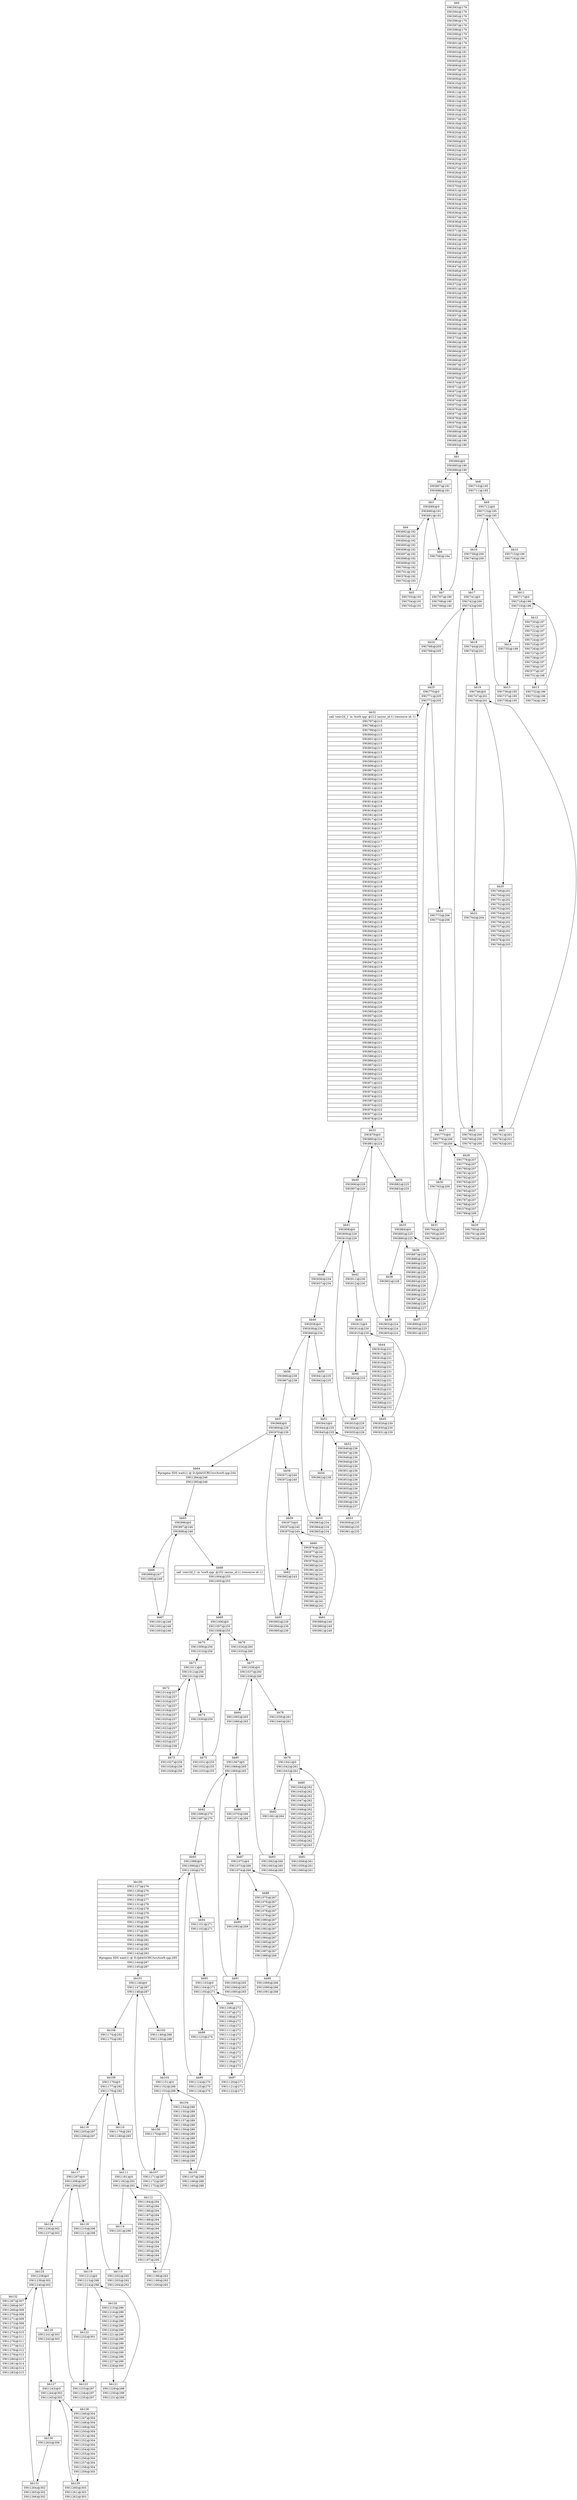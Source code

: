 digraph CDFG {
node [shape=record];
bb0 [shape=record, label = "{bb0|<x0000000002CB31E0>SW(593)@179\n|<x0000000002CB3280>SW(594)@179\n|<x0000000002CB3320>SW(595)@179\n|<x0000000002CB33C0>SW(596)@179\n|<x0000000002CB3460>SW(597)@179\n|<x0000000002CB3500>SW(598)@179\n|<x0000000002CB35A0>SW(599)@179\n|<x0000000002CB3640>SW(600)@179\n|<x0000000002CB36E0>SW(601)@179\n|<x0000000002CB3780>SW(602)@181\n|<x0000000002CB3820>SW(603)@181\n|<x0000000002CB38C0>SW(604)@181\n|<x0000000002CB3960>SW(605)@181\n|<x0000000002CB3A00>SW(606)@181\n|<x0000000002CB3AA0>SW(607)@181\n|<x0000000002CB3B40>SW(608)@181\n|<x0000000002CB3BE0>SW(609)@181\n|<x0000000002CB3C80>SW(610)@181\n|<x0000000002CB2240>SW(568)@181\n|<x0000000002CB3D20>SW(611)@181\n|<x0000000002CB3DC0>SW(612)@181\n|<x0000000002CB3E60>SW(613)@182\n|<x0000000002CB3F00>SW(614)@182\n|<x0000000002CB3FA0>SW(615)@182\n|<x0000000002CB4040>SW(616)@182\n|<x0000000002CB40E0>SW(617)@182\n|<x0000000002CB4180>SW(618)@182\n|<x0000000002CB4220>SW(619)@182\n|<x0000000002CB42C0>SW(620)@182\n|<x0000000002CB4360>SW(621)@182\n|<x0000000002CB22E0>SW(569)@182\n|<x0000000002CB4400>SW(622)@182\n|<x0000000002CB44A0>SW(623)@182\n|<x0000000002CB4540>SW(624)@183\n|<x0000000002CB45E0>SW(625)@183\n|<x0000000002CB4680>SW(626)@183\n|<x0000000002CB4720>SW(627)@183\n|<x0000000002CB47C0>SW(628)@183\n|<x0000000002CB4860>SW(629)@183\n|<x0000000002CB4900>SW(630)@183\n|<x0000000002CB2380>SW(570)@183\n|<x0000000002CB49A0>SW(631)@183\n|<x0000000002CB4A40>SW(632)@183\n|<x0000000002CB4AE0>SW(633)@184\n|<x0000000002CB4B80>SW(634)@184\n|<x0000000002CB4C20>SW(635)@184\n|<x0000000002CB4CC0>SW(636)@184\n|<x0000000002CB4D60>SW(637)@184\n|<x0000000002CB4E00>SW(638)@184\n|<x0000000002CB4EA0>SW(639)@184\n|<x0000000002CB2420>SW(571)@184\n|<x0000000002CB4F40>SW(640)@184\n|<x0000000002CB4FE0>SW(641)@184\n|<x0000000002CB5080>SW(642)@185\n|<x0000000002CB5120>SW(643)@185\n|<x0000000002CB51C0>SW(644)@185\n|<x0000000002CB5260>SW(645)@185\n|<x0000000002CB5300>SW(646)@185\n|<x0000000002CB53A0>SW(647)@185\n|<x0000000002CB5440>SW(648)@185\n|<x0000000002CB54E0>SW(649)@185\n|<x0000000002CB5580>SW(650)@185\n|<x0000000002CB24C0>SW(572)@185\n|<x0000000002CB5620>SW(651)@185\n|<x0000000002CB56C0>SW(652)@185\n|<x0000000002CB5760>SW(653)@186\n|<x0000000002CB5800>SW(654)@186\n|<x0000000002CB58A0>SW(655)@186\n|<x0000000002CB5940>SW(656)@186\n|<x0000000002CB59E0>SW(657)@186\n|<x0000000002CB5A80>SW(658)@186\n|<x0000000002CB5B20>SW(659)@186\n|<x0000000002CB5BC0>SW(660)@186\n|<x0000000002CB5C60>SW(661)@186\n|<x0000000002CB2560>SW(573)@186\n|<x0000000002CB5D00>SW(662)@186\n|<x0000000002CB5DA0>SW(663)@186\n|<x0000000002CB5E40>SW(664)@187\n|<x0000000002CB5EE0>SW(665)@187\n|<x0000000002CB5F80>SW(666)@187\n|<x0000000002CB6020>SW(667)@187\n|<x0000000002CB60C0>SW(668)@187\n|<x0000000002CB6160>SW(669)@187\n|<x0000000002CB6200>SW(670)@187\n|<x0000000002CB2600>SW(574)@187\n|<x0000000002CB62A0>SW(671)@187\n|<x0000000002CB6340>SW(672)@187\n|<x0000000002CB63E0>SW(673)@188\n|<x0000000002CB6480>SW(674)@188\n|<x0000000002CB6520>SW(675)@188\n|<x0000000002CB65C0>SW(676)@188\n|<x0000000002CB6660>SW(677)@188\n|<x0000000002CB6700>SW(678)@188\n|<x0000000002CB67A0>SW(679)@188\n|<x0000000002CB26A0>SW(575)@188\n|<x0000000002CB6840>SW(680)@188\n|<x0000000002CB68E0>SW(681)@188\n|<x0000000002CB6980>SW(682)@190\n|<x0000000002CB6A20>SW(683)@190\n}"];
bb1 [shape=record, label = "{bb1|<x0000000002CB6AC0>SW(684)@0\n|<x0000000002CB6B60>SW(685)@190\n|<x0000000002CB6C00>SW(686)@190\n}"];
bb2 [shape=record, label = "{bb2|<x0000000002CB6CA0>SW(687)@191\n|<x0000000002CB6D40>SW(688)@191\n}"];
bb3 [shape=record, label = "{bb3|<x0000000002CB6DE0>SW(689)@0\n|<x0000000002CB6E80>SW(690)@191\n|<x0000000002CB6F20>SW(691)@191\n}"];
bb4 [shape=record, label = "{bb4|<x0000000002B3B140>SW(692)@192\n|<x0000000002B3B1E0>SW(693)@192\n|<x0000000002B3B280>SW(694)@192\n|<x0000000002B3B320>SW(695)@192\n|<x0000000002B3B3C0>SW(696)@192\n|<x0000000002B3B460>SW(697)@192\n|<x0000000002B3B500>SW(698)@192\n|<x0000000002B3B5A0>SW(699)@192\n|<x0000000002B3B640>SW(700)@192\n|<x0000000002B3B6E0>SW(701)@192\n|<x0000000002CB2740>SW(576)@192\n|<x0000000002B3B780>SW(702)@193\n}"];
bb5 [shape=record, label = "{bb5|<x0000000002B3B820>SW(703)@191\n|<x0000000002B3B8C0>SW(704)@191\n|<x0000000002B3B960>SW(705)@191\n}"];
bb6 [shape=record, label = "{bb6|<x0000000002B3BA00>SW(706)@194\n}"];
bb7 [shape=record, label = "{bb7|<x0000000002B3BAA0>SW(707)@190\n|<x0000000002B3BB40>SW(708)@190\n|<x0000000002B3BBE0>SW(709)@190\n}"];
bb8 [shape=record, label = "{bb8|<x0000000002B3BC80>SW(710)@195\n|<x0000000002B3BD20>SW(711)@195\n}"];
bb9 [shape=record, label = "{bb9|<x0000000002B3BDC0>SW(712)@0\n|<x0000000002B3BE60>SW(713)@195\n|<x0000000002B3BF00>SW(714)@195\n}"];
bb10 [shape=record, label = "{bb10|<x0000000002B3BFA0>SW(715)@196\n|<x0000000002B3C040>SW(716)@196\n}"];
bb11 [shape=record, label = "{bb11|<x0000000002B3C0E0>SW(717)@0\n|<x0000000002B3C180>SW(718)@196\n|<x0000000002B3C220>SW(719)@196\n}"];
bb12 [shape=record, label = "{bb12|<x0000000002B3C2C0>SW(720)@197\n|<x0000000002B3C360>SW(721)@197\n|<x0000000002B3C400>SW(722)@197\n|<x0000000002B3C4A0>SW(723)@197\n|<x0000000002B3C540>SW(724)@197\n|<x0000000002B3C5E0>SW(725)@197\n|<x0000000002B3C680>SW(726)@197\n|<x0000000002B3C720>SW(727)@197\n|<x0000000002B3C7C0>SW(728)@197\n|<x0000000002B3C860>SW(729)@197\n|<x0000000002B3C900>SW(730)@197\n|<x0000000002CB27E0>SW(577)@197\n|<x0000000002B3C9A0>SW(731)@198\n}"];
bb13 [shape=record, label = "{bb13|<x0000000002B3CA40>SW(732)@196\n|<x0000000002B3CAE0>SW(733)@196\n|<x0000000002B3CB80>SW(734)@196\n}"];
bb14 [shape=record, label = "{bb14|<x0000000002B3CC20>SW(735)@199\n}"];
bb15 [shape=record, label = "{bb15|<x0000000002B3CCC0>SW(736)@195\n|<x0000000002B3CD60>SW(737)@195\n|<x0000000002B3CE00>SW(738)@195\n}"];
bb16 [shape=record, label = "{bb16|<x0000000002B3CEA0>SW(739)@200\n|<x0000000002B3CF40>SW(740)@200\n}"];
bb17 [shape=record, label = "{bb17|<x0000000002B3CFE0>SW(741)@0\n|<x0000000002B3D080>SW(742)@200\n|<x0000000002B3D120>SW(743)@200\n}"];
bb18 [shape=record, label = "{bb18|<x0000000002B3D1C0>SW(744)@201\n|<x0000000002B3D260>SW(745)@201\n}"];
bb19 [shape=record, label = "{bb19|<x0000000002B3D300>SW(746)@0\n|<x0000000002B3D3A0>SW(747)@201\n|<x0000000002B3D440>SW(748)@201\n}"];
bb20 [shape=record, label = "{bb20|<x0000000002B3D4E0>SW(749)@202\n|<x0000000002B3D580>SW(750)@202\n|<x0000000002B3D620>SW(751)@202\n|<x0000000002B3D6C0>SW(752)@202\n|<x0000000002B3D760>SW(753)@202\n|<x0000000002B3D800>SW(754)@202\n|<x0000000002B3D8A0>SW(755)@202\n|<x0000000002B3D940>SW(756)@202\n|<x0000000002B3D9E0>SW(757)@202\n|<x0000000002B3DA80>SW(758)@202\n|<x0000000002B3DB20>SW(759)@202\n|<x0000000002CB2880>SW(578)@202\n|<x0000000002B3DBC0>SW(760)@203\n}"];
bb21 [shape=record, label = "{bb21|<x0000000002B3DC60>SW(761)@201\n|<x0000000002B3DD00>SW(762)@201\n|<x0000000002B3DDA0>SW(763)@201\n}"];
bb22 [shape=record, label = "{bb22|<x0000000002B3DE40>SW(764)@204\n}"];
bb23 [shape=record, label = "{bb23|<x0000000002B3DEE0>SW(765)@200\n|<x0000000002B3DF80>SW(766)@200\n|<x0000000002B3E020>SW(767)@200\n}"];
bb24 [shape=record, label = "{bb24|<x0000000002B3E0C0>SW(768)@205\n|<x0000000002B3E160>SW(769)@205\n}"];
bb25 [shape=record, label = "{bb25|<x0000000002B3E200>SW(770)@0\n|<x0000000002B3E2A0>SW(771)@205\n|<x0000000002B3E340>SW(772)@205\n}"];
bb26 [shape=record, label = "{bb26|<x0000000002B3E3E0>SW(773)@206\n|<x0000000002B3E480>SW(774)@206\n}"];
bb27 [shape=record, label = "{bb27|<x0000000002B3E520>SW(775)@0\n|<x0000000002B3E5C0>SW(776)@206\n|<x0000000002B3E660>SW(777)@206\n}"];
bb28 [shape=record, label = "{bb28|<x0000000002B3E700>SW(778)@207\n|<x0000000002B3E7A0>SW(779)@207\n|<x0000000002B3E840>SW(780)@207\n|<x0000000002B3E8E0>SW(781)@207\n|<x0000000002B3E980>SW(782)@207\n|<x0000000002B3EA20>SW(783)@207\n|<x0000000002B3EAC0>SW(784)@207\n|<x0000000002B3EB60>SW(785)@207\n|<x0000000002B3EC00>SW(786)@207\n|<x0000000002B3ECA0>SW(787)@207\n|<x0000000002B3ED40>SW(788)@207\n|<x0000000002CB2920>SW(579)@207\n|<x0000000002B3EDE0>SW(789)@208\n}"];
bb29 [shape=record, label = "{bb29|<x0000000002B3EE80>SW(790)@206\n|<x0000000002B3EF20>SW(791)@206\n|<x0000000002B3EFC0>SW(792)@206\n}"];
bb30 [shape=record, label = "{bb30|<x0000000002B3F060>SW(793)@209\n}"];
bb31 [shape=record, label = "{bb31|<x0000000002B3F100>SW(794)@205\n|<x0000000002B3F1A0>SW(795)@205\n|<x0000000002B3F240>SW(796)@205\n}"];
bb32 [shape=record, label = "{bb32|<x000000000173EC50>call 'conv2d_1' in 'tsw9.cpp' @212 (async_id:1) (resource id:-1)\n|<x0000000002B3F2E0>SW(797)@215\n|<x0000000002B3F380>SW(798)@215\n|<x0000000002B3F420>SW(799)@215\n|<x0000000002B3F4C0>SW(800)@215\n|<x0000000002B3F560>SW(801)@215\n|<x0000000002B3F600>SW(802)@215\n|<x0000000002B3F6A0>SW(803)@215\n|<x0000000002B3F740>SW(804)@215\n|<x0000000002B3F7E0>SW(805)@215\n|<x0000000002CB29C0>SW(580)@215\n|<x0000000002B3F880>SW(806)@215\n|<x0000000002B3F920>SW(807)@215\n|<x0000000002B3F9C0>SW(808)@216\n|<x0000000002B3FA60>SW(809)@216\n|<x0000000002B3FB00>SW(810)@216\n|<x0000000002B3FBA0>SW(811)@216\n|<x0000000002B3FC40>SW(812)@216\n|<x0000000002B3FCE0>SW(813)@216\n|<x0000000002B3FD80>SW(814)@216\n|<x0000000002B3FE20>SW(815)@216\n|<x0000000002B3FEC0>SW(816)@216\n|<x0000000002CB2A60>SW(581)@216\n|<x0000000002B3FF60>SW(817)@216\n|<x0000000002B40000>SW(818)@216\n|<x0000000002B400A0>SW(819)@217\n|<x0000000002B40140>SW(820)@217\n|<x0000000002B401E0>SW(821)@217\n|<x0000000002B40280>SW(822)@217\n|<x0000000002B40320>SW(823)@217\n|<x0000000002B403C0>SW(824)@217\n|<x0000000002B40460>SW(825)@217\n|<x0000000002B40500>SW(826)@217\n|<x0000000002B405A0>SW(827)@217\n|<x0000000002CB2B00>SW(582)@217\n|<x0000000002B40640>SW(828)@217\n|<x0000000002B406E0>SW(829)@217\n|<x0000000002B40780>SW(830)@218\n|<x0000000002B40820>SW(831)@218\n|<x0000000002B408C0>SW(832)@218\n|<x0000000002B40960>SW(833)@218\n|<x0000000002B40A00>SW(834)@218\n|<x0000000002B40AA0>SW(835)@218\n|<x0000000002B40B40>SW(836)@218\n|<x0000000002B40BE0>SW(837)@218\n|<x0000000002B40C80>SW(838)@218\n|<x0000000002CB2BA0>SW(583)@218\n|<x0000000002B40D20>SW(839)@218\n|<x0000000002B40DC0>SW(840)@218\n|<x0000000002B40E60>SW(841)@219\n|<x0000000002B40F00>SW(842)@219\n|<x0000000002B40FA0>SW(843)@219\n|<x0000000002B41040>SW(844)@219\n|<x0000000002B410E0>SW(845)@219\n|<x0000000002B41180>SW(846)@219\n|<x0000000002B41220>SW(847)@219\n|<x0000000002CB2C40>SW(584)@219\n|<x0000000002B412C0>SW(848)@219\n|<x0000000002B41360>SW(849)@219\n|<x0000000002B41400>SW(850)@220\n|<x0000000002B414A0>SW(851)@220\n|<x0000000002B41540>SW(852)@220\n|<x0000000002B415E0>SW(853)@220\n|<x0000000002B41680>SW(854)@220\n|<x0000000002B41720>SW(855)@220\n|<x0000000002B417C0>SW(856)@220\n|<x0000000002CB2CE0>SW(585)@220\n|<x0000000002B41860>SW(857)@220\n|<x0000000002B41900>SW(858)@220\n|<x0000000002B419A0>SW(859)@221\n|<x0000000002B41A40>SW(860)@221\n|<x0000000002B41AE0>SW(861)@221\n|<x0000000002B41B80>SW(862)@221\n|<x0000000002B41C20>SW(863)@221\n|<x0000000002B41CC0>SW(864)@221\n|<x0000000002B41D60>SW(865)@221\n|<x0000000002CB2D80>SW(586)@221\n|<x0000000002B41E00>SW(866)@221\n|<x0000000002B41EA0>SW(867)@221\n|<x0000000002B41F40>SW(868)@222\n|<x0000000002B41FE0>SW(869)@222\n|<x0000000002B42080>SW(870)@222\n|<x0000000002B42120>SW(871)@222\n|<x0000000002B421C0>SW(872)@222\n|<x0000000002B42260>SW(873)@222\n|<x0000000002B42300>SW(874)@222\n|<x0000000002CB2E20>SW(587)@222\n|<x0000000002B423A0>SW(875)@222\n|<x0000000002B42440>SW(876)@222\n|<x0000000002B424E0>SW(877)@224\n|<x0000000002B42580>SW(878)@224\n}"];
bb33 [shape=record, label = "{bb33|<x0000000002B42620>SW(879)@0\n|<x0000000002B426C0>SW(880)@224\n|<x0000000002B42760>SW(881)@224\n}"];
bb34 [shape=record, label = "{bb34|<x0000000002B42800>SW(882)@225\n|<x0000000002B428A0>SW(883)@225\n}"];
bb35 [shape=record, label = "{bb35|<x0000000002B42940>SW(884)@0\n|<x0000000002B429E0>SW(885)@225\n|<x0000000002B42A80>SW(886)@225\n}"];
bb36 [shape=record, label = "{bb36|<x0000000002B42B20>SW(887)@226\n|<x0000000002B42BC0>SW(888)@226\n|<x0000000002B42C60>SW(889)@226\n|<x0000000002B42D00>SW(890)@226\n|<x0000000002B42DA0>SW(891)@226\n|<x0000000002B42E40>SW(892)@226\n|<x0000000002B42EE0>SW(893)@226\n|<x0000000002B42F80>SW(894)@226\n|<x0000000002B43020>SW(895)@226\n|<x0000000002B43140>SW(896)@226\n|<x0000000002B431E0>SW(897)@226\n|<x0000000002CB2EC0>SW(588)@226\n|<x0000000002B43280>SW(898)@227\n}"];
bb37 [shape=record, label = "{bb37|<x0000000002B43320>SW(899)@225\n|<x0000000002B433C0>SW(900)@225\n|<x0000000002B43460>SW(901)@225\n}"];
bb38 [shape=record, label = "{bb38|<x0000000002B43500>SW(902)@228\n}"];
bb39 [shape=record, label = "{bb39|<x0000000002B435A0>SW(903)@224\n|<x0000000002B43640>SW(904)@224\n|<x0000000002B436E0>SW(905)@224\n}"];
bb40 [shape=record, label = "{bb40|<x0000000002B43780>SW(906)@229\n|<x0000000002B43820>SW(907)@229\n}"];
bb41 [shape=record, label = "{bb41|<x0000000002B438C0>SW(908)@0\n|<x0000000002B43960>SW(909)@229\n|<x0000000002B43A00>SW(910)@229\n}"];
bb42 [shape=record, label = "{bb42|<x0000000002B43AA0>SW(911)@230\n|<x0000000002B43B40>SW(912)@230\n}"];
bb43 [shape=record, label = "{bb43|<x0000000002B43BE0>SW(913)@0\n|<x0000000002B43C80>SW(914)@230\n|<x0000000002B43D20>SW(915)@230\n}"];
bb44 [shape=record, label = "{bb44|<x0000000002B43DC0>SW(916)@231\n|<x0000000002B43E60>SW(917)@231\n|<x0000000002B43F00>SW(918)@231\n|<x0000000002B43FA0>SW(919)@231\n|<x0000000002B44040>SW(920)@231\n|<x0000000002B440E0>SW(921)@231\n|<x0000000002B44180>SW(922)@231\n|<x0000000002B44220>SW(923)@231\n|<x0000000002B442C0>SW(924)@231\n|<x0000000002B44360>SW(925)@231\n|<x0000000002B44400>SW(926)@231\n|<x0000000002B444A0>SW(927)@231\n|<x0000000002CB2F60>SW(589)@231\n|<x0000000002B44540>SW(928)@232\n}"];
bb45 [shape=record, label = "{bb45|<x0000000002B445E0>SW(929)@230\n|<x0000000002B44680>SW(930)@230\n|<x0000000002B44720>SW(931)@230\n}"];
bb46 [shape=record, label = "{bb46|<x0000000002B447C0>SW(932)@233\n}"];
bb47 [shape=record, label = "{bb47|<x0000000002B44860>SW(933)@229\n|<x0000000002B44900>SW(934)@229\n|<x0000000002B449A0>SW(935)@229\n}"];
bb48 [shape=record, label = "{bb48|<x0000000002B44A40>SW(936)@234\n|<x0000000002B44AE0>SW(937)@234\n}"];
bb49 [shape=record, label = "{bb49|<x0000000002B44B80>SW(938)@0\n|<x0000000002B44C20>SW(939)@234\n|<x0000000002B44CC0>SW(940)@234\n}"];
bb50 [shape=record, label = "{bb50|<x0000000002B44D60>SW(941)@235\n|<x0000000002B44E00>SW(942)@235\n}"];
bb51 [shape=record, label = "{bb51|<x0000000002B44EA0>SW(943)@0\n|<x0000000002B44F40>SW(944)@235\n|<x0000000002B44FE0>SW(945)@235\n}"];
bb52 [shape=record, label = "{bb52|<x0000000002B45080>SW(946)@236\n|<x0000000002B45120>SW(947)@236\n|<x0000000002B451C0>SW(948)@236\n|<x0000000002B45260>SW(949)@236\n|<x0000000002B45300>SW(950)@236\n|<x0000000002B453A0>SW(951)@236\n|<x0000000002B45440>SW(952)@236\n|<x0000000002B454E0>SW(953)@236\n|<x0000000002B45580>SW(954)@236\n|<x0000000002B45620>SW(955)@236\n|<x0000000002B456C0>SW(956)@236\n|<x0000000002B45760>SW(957)@236\n|<x0000000002CB3000>SW(590)@236\n|<x0000000002B45800>SW(958)@237\n}"];
bb53 [shape=record, label = "{bb53|<x0000000002B458A0>SW(959)@235\n|<x0000000002B45940>SW(960)@235\n|<x0000000002B459E0>SW(961)@235\n}"];
bb54 [shape=record, label = "{bb54|<x0000000002B45A80>SW(962)@238\n}"];
bb55 [shape=record, label = "{bb55|<x0000000002B45B20>SW(963)@234\n|<x0000000002B45BC0>SW(964)@234\n|<x0000000002B45C60>SW(965)@234\n}"];
bb56 [shape=record, label = "{bb56|<x0000000002B45D00>SW(966)@239\n|<x0000000002B45DA0>SW(967)@239\n}"];
bb57 [shape=record, label = "{bb57|<x0000000002B45E40>SW(968)@0\n|<x0000000002B45EE0>SW(969)@239\n|<x0000000002B45F80>SW(970)@239\n}"];
bb58 [shape=record, label = "{bb58|<x0000000002B46020>SW(971)@240\n|<x0000000002B460C0>SW(972)@240\n}"];
bb59 [shape=record, label = "{bb59|<x0000000002B46160>SW(973)@0\n|<x0000000002B46200>SW(974)@240\n|<x0000000002B462A0>SW(975)@240\n}"];
bb60 [shape=record, label = "{bb60|<x0000000002B46340>SW(976)@241\n|<x0000000002B463E0>SW(977)@241\n|<x0000000002B46480>SW(978)@241\n|<x0000000002B46520>SW(979)@241\n|<x0000000002B465C0>SW(980)@241\n|<x0000000002B46660>SW(981)@241\n|<x0000000002B46700>SW(982)@241\n|<x0000000002B467A0>SW(983)@241\n|<x0000000002B46840>SW(984)@241\n|<x0000000002B468E0>SW(985)@241\n|<x0000000002B46980>SW(986)@241\n|<x0000000002B46A20>SW(987)@241\n|<x0000000002CB30A0>SW(591)@241\n|<x0000000002B46AC0>SW(988)@242\n}"];
bb61 [shape=record, label = "{bb61|<x0000000002B46B60>SW(989)@240\n|<x0000000002B46C00>SW(990)@240\n|<x0000000002B46CA0>SW(991)@240\n}"];
bb62 [shape=record, label = "{bb62|<x0000000002B46D40>SW(992)@243\n}"];
bb63 [shape=record, label = "{bb63|<x0000000002B46DE0>SW(993)@239\n|<x0000000002B46E80>SW(994)@239\n|<x0000000002B46F20>SW(995)@239\n}"];
bb64 [shape=record, label = "{bb64|<x0000000002CB3140>#pragma SDS wait(1) @ D:/ljd4/GCRU/src/tsw9.cpp:244|<x0000000002CBE340>SW(1284)@246\n|<x0000000002CBE3E0>SW(1285)@246\n}"];
bb65 [shape=record, label = "{bb65|<x0000000002B46FC0>SW(996)@0\n|<x0000000002B47060>SW(997)@246\n|<x0000000002B47100>SW(998)@246\n}"];
bb66 [shape=record, label = "{bb66|<x0000000002B471A0>SW(999)@247\n|<x0000000002B47240>SW(1000)@249\n}"];
bb67 [shape=record, label = "{bb67|<x0000000002B472E0>SW(1001)@246\n|<x0000000002B47380>SW(1002)@246\n|<x0000000002B47420>SW(1003)@246\n}"];
bb68 [shape=record, label = "{bb68|<x000000000173EB70>call 'conv2d_1' in 'tsw9.cpp' @252 (async_id:1) (resource id:-1)\n|<x0000000002B474C0>SW(1004)@255\n|<x0000000002B47560>SW(1005)@255\n}"];
bb69 [shape=record, label = "{bb69|<x0000000002B47600>SW(1006)@0\n|<x0000000002B476A0>SW(1007)@255\n|<x0000000002B47740>SW(1008)@255\n}"];
bb70 [shape=record, label = "{bb70|<x0000000002B477E0>SW(1009)@256\n|<x0000000002B47880>SW(1010)@256\n}"];
bb71 [shape=record, label = "{bb71|<x0000000002B47920>SW(1011)@0\n|<x0000000002B479C0>SW(1012)@256\n|<x0000000002B47A60>SW(1013)@256\n}"];
bb72 [shape=record, label = "{bb72|<x0000000002B47B00>SW(1014)@257\n|<x0000000002B47BA0>SW(1015)@257\n|<x0000000002B47C40>SW(1016)@257\n|<x0000000002B47CE0>SW(1017)@257\n|<x0000000002B47D80>SW(1018)@257\n|<x0000000002B47E20>SW(1019)@257\n|<x0000000002B47EC0>SW(1020)@257\n|<x0000000002B47F60>SW(1021)@257\n|<x0000000002B48000>SW(1022)@257\n|<x0000000002B480A0>SW(1023)@257\n|<x0000000002B48140>SW(1024)@257\n|<x0000000002B481E0>SW(1025)@257\n|<x0000000002B48280>SW(1026)@258\n}"];
bb73 [shape=record, label = "{bb73|<x0000000002B48320>SW(1027)@256\n|<x0000000002B483C0>SW(1028)@256\n|<x0000000002B48460>SW(1029)@256\n}"];
bb74 [shape=record, label = "{bb74|<x0000000002B48500>SW(1030)@259\n}"];
bb75 [shape=record, label = "{bb75|<x0000000002B485A0>SW(1031)@255\n|<x0000000002B48640>SW(1032)@255\n|<x0000000002B486E0>SW(1033)@255\n}"];
bb76 [shape=record, label = "{bb76|<x0000000002B48780>SW(1034)@260\n|<x0000000002B48820>SW(1035)@260\n}"];
bb77 [shape=record, label = "{bb77|<x0000000002B488C0>SW(1036)@0\n|<x0000000002B48960>SW(1037)@260\n|<x0000000002B48A00>SW(1038)@260\n}"];
bb78 [shape=record, label = "{bb78|<x0000000002B48AA0>SW(1039)@261\n|<x0000000002B48B40>SW(1040)@261\n}"];
bb79 [shape=record, label = "{bb79|<x0000000002B48BE0>SW(1041)@0\n|<x0000000002B48C80>SW(1042)@261\n|<x0000000002B48D20>SW(1043)@261\n}"];
bb80 [shape=record, label = "{bb80|<x0000000002B48DC0>SW(1044)@262\n|<x0000000002B48E60>SW(1045)@262\n|<x0000000002B48F00>SW(1046)@262\n|<x0000000002B48FA0>SW(1047)@262\n|<x0000000002B49040>SW(1048)@262\n|<x0000000002B490E0>SW(1049)@262\n|<x0000000002B49180>SW(1050)@262\n|<x0000000002B49220>SW(1051)@262\n|<x0000000002B492C0>SW(1052)@262\n|<x0000000002B49360>SW(1053)@262\n|<x0000000002B49400>SW(1054)@262\n|<x0000000002B494A0>SW(1055)@262\n|<x0000000002B49540>SW(1056)@262\n|<x0000000002B495E0>SW(1057)@263\n}"];
bb81 [shape=record, label = "{bb81|<x0000000002B49680>SW(1058)@261\n|<x0000000002B49720>SW(1059)@261\n|<x0000000002B497C0>SW(1060)@261\n}"];
bb82 [shape=record, label = "{bb82|<x0000000002B49860>SW(1061)@264\n}"];
bb83 [shape=record, label = "{bb83|<x0000000002B49900>SW(1062)@260\n|<x0000000002B499A0>SW(1063)@260\n|<x0000000002B49A40>SW(1064)@260\n}"];
bb84 [shape=record, label = "{bb84|<x0000000002B49AE0>SW(1065)@265\n|<x0000000002B49B80>SW(1066)@265\n}"];
bb85 [shape=record, label = "{bb85|<x0000000002B49C20>SW(1067)@0\n|<x0000000002B49CC0>SW(1068)@265\n|<x0000000002B49D60>SW(1069)@265\n}"];
bb86 [shape=record, label = "{bb86|<x0000000002B49E00>SW(1070)@266\n|<x0000000002B49EA0>SW(1071)@266\n}"];
bb87 [shape=record, label = "{bb87|<x0000000002B49F40>SW(1072)@0\n|<x0000000002B49FE0>SW(1073)@266\n|<x0000000002B4A080>SW(1074)@266\n}"];
bb88 [shape=record, label = "{bb88|<x0000000002B4A120>SW(1075)@267\n|<x0000000002B4A1C0>SW(1076)@267\n|<x0000000002B4A260>SW(1077)@267\n|<x0000000002B4A300>SW(1078)@267\n|<x0000000002B4A3A0>SW(1079)@267\n|<x0000000002B4A440>SW(1080)@267\n|<x0000000002B4A4E0>SW(1081)@267\n|<x0000000002B4A580>SW(1082)@267\n|<x0000000002B4A620>SW(1083)@267\n|<x0000000002B4A6C0>SW(1084)@267\n|<x0000000002B4A760>SW(1085)@267\n|<x0000000002B4A800>SW(1086)@267\n|<x0000000002B4A8A0>SW(1087)@267\n|<x0000000002B4A940>SW(1088)@268\n}"];
bb89 [shape=record, label = "{bb89|<x0000000002B4A9E0>SW(1089)@266\n|<x0000000002B4AA80>SW(1090)@266\n|<x0000000002B4AB20>SW(1091)@266\n}"];
bb90 [shape=record, label = "{bb90|<x0000000002B4ABC0>SW(1092)@269\n}"];
bb91 [shape=record, label = "{bb91|<x0000000002B4AC60>SW(1093)@265\n|<x0000000002B4AD00>SW(1094)@265\n|<x0000000002B4ADA0>SW(1095)@265\n}"];
bb92 [shape=record, label = "{bb92|<x0000000002B4AE40>SW(1096)@270\n|<x0000000002B4AEE0>SW(1097)@270\n}"];
bb93 [shape=record, label = "{bb93|<x0000000002B4AF80>SW(1098)@0\n|<x0000000002B4B020>SW(1099)@270\n|<x0000000002CB7040>SW(1100)@270\n}"];
bb94 [shape=record, label = "{bb94|<x0000000002CB70E0>SW(1101)@271\n|<x0000000002CB7180>SW(1102)@271\n}"];
bb95 [shape=record, label = "{bb95|<x0000000002CB7220>SW(1103)@0\n|<x0000000002CB72C0>SW(1104)@271\n|<x0000000002CB7360>SW(1105)@271\n}"];
bb96 [shape=record, label = "{bb96|<x0000000002CB7400>SW(1106)@272\n|<x0000000002CB74A0>SW(1107)@272\n|<x0000000002CB7540>SW(1108)@272\n|<x0000000002CB75E0>SW(1109)@272\n|<x0000000002CB7680>SW(1110)@272\n|<x0000000002CB7720>SW(1111)@272\n|<x0000000002CB77C0>SW(1112)@272\n|<x0000000002CB7860>SW(1113)@272\n|<x0000000002CB7900>SW(1114)@272\n|<x0000000002CB79A0>SW(1115)@272\n|<x0000000002CB7A40>SW(1116)@272\n|<x0000000002CB7AE0>SW(1117)@272\n|<x0000000002CB7B80>SW(1118)@272\n|<x0000000002CB7C20>SW(1119)@273\n}"];
bb97 [shape=record, label = "{bb97|<x0000000002CB7CC0>SW(1120)@271\n|<x0000000002CB7D60>SW(1121)@271\n|<x0000000002CB7E00>SW(1122)@271\n}"];
bb98 [shape=record, label = "{bb98|<x0000000002CB7EA0>SW(1123)@274\n}"];
bb99 [shape=record, label = "{bb99|<x0000000002CB7F40>SW(1124)@270\n|<x0000000002CB7FE0>SW(1125)@270\n|<x0000000002CB8080>SW(1126)@270\n}"];
bb100 [shape=record, label = "{bb100|<x0000000002CB8120>SW(1127)@276\n|<x0000000002CB81C0>SW(1128)@276\n|<x0000000002CB8260>SW(1129)@277\n|<x0000000002CB8300>SW(1130)@277\n|<x0000000002CB83A0>SW(1131)@278\n|<x0000000002CB8440>SW(1132)@278\n|<x0000000002CB84E0>SW(1133)@279\n|<x0000000002CB8580>SW(1134)@279\n|<x0000000002CB8620>SW(1135)@280\n|<x0000000002CB86C0>SW(1136)@280\n|<x0000000002CB8760>SW(1137)@281\n|<x0000000002CB8800>SW(1138)@281\n|<x0000000002CB88A0>SW(1139)@282\n|<x0000000002CB8940>SW(1140)@282\n|<x0000000002CB89E0>SW(1141)@283\n|<x0000000002CB8A80>SW(1142)@283\n|<x0000000002CB8B20>#pragma SDS wait(1) @ D:/ljd4/GCRU/src/tsw9.cpp:285|<x0000000002CB8BC0>SW(1144)@287\n|<x0000000002CB8C60>SW(1145)@287\n}"];
bb101 [shape=record, label = "{bb101|<x0000000002CB8D00>SW(1146)@0\n|<x0000000002CB8DA0>SW(1147)@287\n|<x0000000002CB8E40>SW(1148)@287\n}"];
bb102 [shape=record, label = "{bb102|<x0000000002CB8EE0>SW(1149)@288\n|<x0000000002CB8F80>SW(1150)@288\n}"];
bb103 [shape=record, label = "{bb103|<x0000000002CB9020>SW(1151)@0\n|<x0000000002CB90C0>SW(1152)@288\n|<x0000000002CB9160>SW(1153)@288\n}"];
bb104 [shape=record, label = "{bb104|<x0000000002CB9200>SW(1154)@289\n|<x0000000002CB92A0>SW(1155)@289\n|<x0000000002CB9340>SW(1156)@289\n|<x0000000002CB93E0>SW(1157)@289\n|<x0000000002CB9480>SW(1158)@289\n|<x0000000002CB9520>SW(1159)@289\n|<x0000000002CB95C0>SW(1160)@289\n|<x0000000002CB9660>SW(1161)@289\n|<x0000000002CB9700>SW(1162)@289\n|<x0000000002CB97A0>SW(1163)@289\n|<x0000000002CB9840>SW(1164)@289\n|<x0000000002CB98E0>SW(1165)@289\n|<x0000000002CB9980>SW(1166)@290\n}"];
bb105 [shape=record, label = "{bb105|<x0000000002CB9A20>SW(1167)@288\n|<x0000000002CB9AC0>SW(1168)@288\n|<x0000000002CB9B60>SW(1169)@288\n}"];
bb106 [shape=record, label = "{bb106|<x0000000002CB9C00>SW(1170)@291\n}"];
bb107 [shape=record, label = "{bb107|<x0000000002CB9CA0>SW(1171)@287\n|<x0000000002CB9D40>SW(1172)@287\n|<x0000000002CB9DE0>SW(1173)@287\n}"];
bb108 [shape=record, label = "{bb108|<x0000000002CB9E80>SW(1174)@292\n|<x0000000002CB9F20>SW(1175)@292\n}"];
bb109 [shape=record, label = "{bb109|<x0000000002CB9FC0>SW(1176)@0\n|<x0000000002CBA060>SW(1177)@292\n|<x0000000002CBA100>SW(1178)@292\n}"];
bb110 [shape=record, label = "{bb110|<x0000000002CBA1A0>SW(1179)@293\n|<x0000000002CBA240>SW(1180)@293\n}"];
bb111 [shape=record, label = "{bb111|<x0000000002CBA2E0>SW(1181)@0\n|<x0000000002CBA380>SW(1182)@293\n|<x0000000002CBA420>SW(1183)@293\n}"];
bb112 [shape=record, label = "{bb112|<x0000000002CBA4C0>SW(1184)@294\n|<x0000000002CBA560>SW(1185)@294\n|<x0000000002CBA600>SW(1186)@294\n|<x0000000002CBA6A0>SW(1187)@294\n|<x0000000002CBA740>SW(1188)@294\n|<x0000000002CBA7E0>SW(1189)@294\n|<x0000000002CBA880>SW(1190)@294\n|<x0000000002CBA920>SW(1191)@294\n|<x0000000002CBA9C0>SW(1192)@294\n|<x0000000002CBAA60>SW(1193)@294\n|<x0000000002CBAB00>SW(1194)@294\n|<x0000000002CBABA0>SW(1195)@294\n|<x0000000002CBAC40>SW(1196)@294\n|<x0000000002CBACE0>SW(1197)@295\n}"];
bb113 [shape=record, label = "{bb113|<x0000000002CBAD80>SW(1198)@293\n|<x0000000002CBAE20>SW(1199)@293\n|<x0000000002CBAEC0>SW(1200)@293\n}"];
bb114 [shape=record, label = "{bb114|<x0000000002CBAF60>SW(1201)@296\n}"];
bb115 [shape=record, label = "{bb115|<x0000000002CBB000>SW(1202)@292\n|<x0000000002CBB0A0>SW(1203)@292\n|<x0000000002CBB140>SW(1204)@292\n}"];
bb116 [shape=record, label = "{bb116|<x0000000002CBB1E0>SW(1205)@297\n|<x0000000002CBB280>SW(1206)@297\n}"];
bb117 [shape=record, label = "{bb117|<x0000000002CBB320>SW(1207)@0\n|<x0000000002CBB3C0>SW(1208)@297\n|<x0000000002CBB460>SW(1209)@297\n}"];
bb118 [shape=record, label = "{bb118|<x0000000002CBB500>SW(1210)@298\n|<x0000000002CBB5A0>SW(1211)@298\n}"];
bb119 [shape=record, label = "{bb119|<x0000000002CBB640>SW(1212)@0\n|<x0000000002CBB6E0>SW(1213)@298\n|<x0000000002CBB780>SW(1214)@298\n}"];
bb120 [shape=record, label = "{bb120|<x0000000002CBB820>SW(1215)@299\n|<x0000000002CBB8C0>SW(1216)@299\n|<x0000000002CBB960>SW(1217)@299\n|<x0000000002CBBA00>SW(1218)@299\n|<x0000000002CBBAA0>SW(1219)@299\n|<x0000000002CBBB40>SW(1220)@299\n|<x0000000002CBBBE0>SW(1221)@299\n|<x0000000002CBBC80>SW(1222)@299\n|<x0000000002CBBD20>SW(1223)@299\n|<x0000000002CBBDC0>SW(1224)@299\n|<x0000000002CBBE60>SW(1225)@299\n|<x0000000002CBBF00>SW(1226)@299\n|<x0000000002CBBFA0>SW(1227)@299\n|<x0000000002CBC040>SW(1228)@300\n}"];
bb121 [shape=record, label = "{bb121|<x0000000002CBC0E0>SW(1229)@298\n|<x0000000002CBC180>SW(1230)@298\n|<x0000000002CBC220>SW(1231)@298\n}"];
bb122 [shape=record, label = "{bb122|<x0000000002CBC2C0>SW(1232)@301\n}"];
bb123 [shape=record, label = "{bb123|<x0000000002CBC360>SW(1233)@297\n|<x0000000002CBC400>SW(1234)@297\n|<x0000000002CBC4A0>SW(1235)@297\n}"];
bb124 [shape=record, label = "{bb124|<x0000000002CBC540>SW(1236)@302\n|<x0000000002CBC5E0>SW(1237)@302\n}"];
bb125 [shape=record, label = "{bb125|<x0000000002CBC680>SW(1238)@0\n|<x0000000002CBC720>SW(1239)@302\n|<x0000000002CBC7C0>SW(1240)@302\n}"];
bb126 [shape=record, label = "{bb126|<x0000000002CBC860>SW(1241)@303\n|<x0000000002CBC900>SW(1242)@303\n}"];
bb127 [shape=record, label = "{bb127|<x0000000002CBC9A0>SW(1243)@0\n|<x0000000002CBCA40>SW(1244)@303\n|<x0000000002CBCAE0>SW(1245)@303\n}"];
bb128 [shape=record, label = "{bb128|<x0000000002CBCB80>SW(1246)@304\n|<x0000000002CBCC20>SW(1247)@304\n|<x0000000002CBCCC0>SW(1248)@304\n|<x0000000002CBCD60>SW(1249)@304\n|<x0000000002CBCE00>SW(1250)@304\n|<x0000000002CBCEA0>SW(1251)@304\n|<x0000000002CBCF40>SW(1252)@304\n|<x0000000002CBCFE0>SW(1253)@304\n|<x0000000002CBD080>SW(1254)@304\n|<x0000000002CBD120>SW(1255)@304\n|<x0000000002CBD1C0>SW(1256)@304\n|<x0000000002CBD260>SW(1257)@304\n|<x0000000002CBD300>SW(1258)@304\n|<x0000000002CBD3A0>SW(1259)@305\n}"];
bb129 [shape=record, label = "{bb129|<x0000000002CBD440>SW(1260)@303\n|<x0000000002CBD4E0>SW(1261)@303\n|<x0000000002CBD580>SW(1262)@303\n}"];
bb130 [shape=record, label = "{bb130|<x0000000002CBD620>SW(1263)@306\n}"];
bb131 [shape=record, label = "{bb131|<x0000000002CBD6C0>SW(1264)@302\n|<x0000000002CBD760>SW(1265)@302\n|<x0000000002CBD800>SW(1266)@302\n}"];
bb132 [shape=record, label = "{bb132|<x0000000002CBD8A0>SW(1267)@307\n|<x0000000002CBD940>SW(1268)@307\n|<x0000000002CBD9E0>SW(1269)@308\n|<x0000000002CBDA80>SW(1270)@308\n|<x0000000002CBDB20>SW(1271)@309\n|<x0000000002CBDBC0>SW(1272)@309\n|<x0000000002CBDC60>SW(1273)@310\n|<x0000000002CBDD00>SW(1274)@310\n|<x0000000002CBDDA0>SW(1275)@311\n|<x0000000002CBDE40>SW(1276)@311\n|<x0000000002CBDEE0>SW(1277)@312\n|<x0000000002CBDF80>SW(1278)@312\n|<x0000000002CBE020>SW(1279)@313\n|<x0000000002CBE0C0>SW(1280)@313\n|<x0000000002CBE160>SW(1281)@314\n|<x0000000002CBE200>SW(1282)@314\n|<x0000000002CBE2A0>SW(1283)@315\n}"];
bb0 -> bb1
bb1 -> bb2
bb1 -> bb8
bb2 -> bb3
bb3 -> bb4
bb3 -> bb6
bb4 -> bb5
bb5 -> bb3
bb6 -> bb7
bb7 -> bb1
bb8 -> bb9
bb9 -> bb10
bb9 -> bb16
bb10 -> bb11
bb11 -> bb12
bb11 -> bb14
bb12 -> bb13
bb13 -> bb11
bb14 -> bb15
bb15 -> bb9
bb16 -> bb17
bb17 -> bb18
bb17 -> bb24
bb18 -> bb19
bb19 -> bb20
bb19 -> bb22
bb20 -> bb21
bb21 -> bb19
bb22 -> bb23
bb23 -> bb17
bb24 -> bb25
bb25 -> bb26
bb25 -> bb32
bb26 -> bb27
bb27 -> bb28
bb27 -> bb30
bb28 -> bb29
bb29 -> bb27
bb30 -> bb31
bb31 -> bb25
bb32 -> bb33
bb33 -> bb34
bb33 -> bb40
bb34 -> bb35
bb35 -> bb36
bb35 -> bb38
bb36 -> bb37
bb37 -> bb35
bb38 -> bb39
bb39 -> bb33
bb40 -> bb41
bb41 -> bb42
bb41 -> bb48
bb42 -> bb43
bb43 -> bb44
bb43 -> bb46
bb44 -> bb45
bb45 -> bb43
bb46 -> bb47
bb47 -> bb41
bb48 -> bb49
bb49 -> bb50
bb49 -> bb56
bb50 -> bb51
bb51 -> bb52
bb51 -> bb54
bb52 -> bb53
bb53 -> bb51
bb54 -> bb55
bb55 -> bb49
bb56 -> bb57
bb57 -> bb58
bb57 -> bb64
bb58 -> bb59
bb59 -> bb60
bb59 -> bb62
bb60 -> bb61
bb61 -> bb59
bb62 -> bb63
bb63 -> bb57
bb64 -> bb65
bb65 -> bb66
bb65 -> bb68
bb66 -> bb67
bb67 -> bb65
bb68 -> bb69
bb69 -> bb70
bb69 -> bb76
bb70 -> bb71
bb71 -> bb72
bb71 -> bb74
bb72 -> bb73
bb73 -> bb71
bb74 -> bb75
bb75 -> bb69
bb76 -> bb77
bb77 -> bb78
bb77 -> bb84
bb78 -> bb79
bb79 -> bb80
bb79 -> bb82
bb80 -> bb81
bb81 -> bb79
bb82 -> bb83
bb83 -> bb77
bb84 -> bb85
bb85 -> bb86
bb85 -> bb92
bb86 -> bb87
bb87 -> bb88
bb87 -> bb90
bb88 -> bb89
bb89 -> bb87
bb90 -> bb91
bb91 -> bb85
bb92 -> bb93
bb93 -> bb94
bb93 -> bb100
bb94 -> bb95
bb95 -> bb96
bb95 -> bb98
bb96 -> bb97
bb97 -> bb95
bb98 -> bb99
bb99 -> bb93
bb100 -> bb101
bb101 -> bb102
bb101 -> bb108
bb102 -> bb103
bb103 -> bb104
bb103 -> bb106
bb104 -> bb105
bb105 -> bb103
bb106 -> bb107
bb107 -> bb101
bb108 -> bb109
bb109 -> bb110
bb109 -> bb116
bb110 -> bb111
bb111 -> bb112
bb111 -> bb114
bb112 -> bb113
bb113 -> bb111
bb114 -> bb115
bb115 -> bb109
bb116 -> bb117
bb117 -> bb118
bb117 -> bb124
bb118 -> bb119
bb119 -> bb120
bb119 -> bb122
bb120 -> bb121
bb121 -> bb119
bb122 -> bb123
bb123 -> bb117
bb124 -> bb125
bb125 -> bb126
bb125 -> bb132
bb126 -> bb127
bb127 -> bb128
bb127 -> bb130
bb128 -> bb129
bb129 -> bb127
bb130 -> bb131
bb131 -> bb125
}
